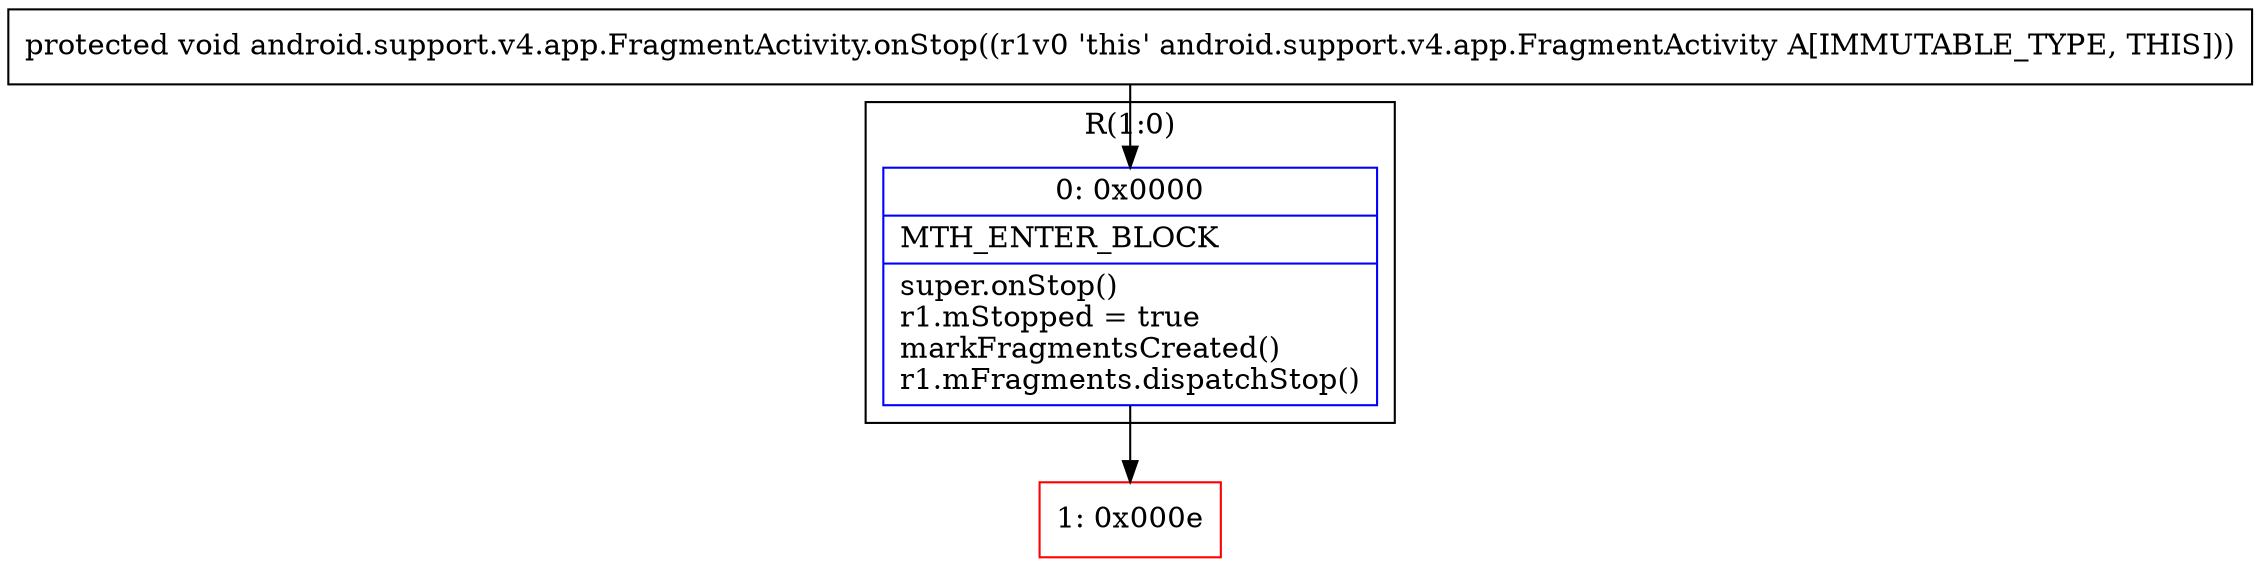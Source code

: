 digraph "CFG forandroid.support.v4.app.FragmentActivity.onStop()V" {
subgraph cluster_Region_860630278 {
label = "R(1:0)";
node [shape=record,color=blue];
Node_0 [shape=record,label="{0\:\ 0x0000|MTH_ENTER_BLOCK\l|super.onStop()\lr1.mStopped = true\lmarkFragmentsCreated()\lr1.mFragments.dispatchStop()\l}"];
}
Node_1 [shape=record,color=red,label="{1\:\ 0x000e}"];
MethodNode[shape=record,label="{protected void android.support.v4.app.FragmentActivity.onStop((r1v0 'this' android.support.v4.app.FragmentActivity A[IMMUTABLE_TYPE, THIS])) }"];
MethodNode -> Node_0;
Node_0 -> Node_1;
}


